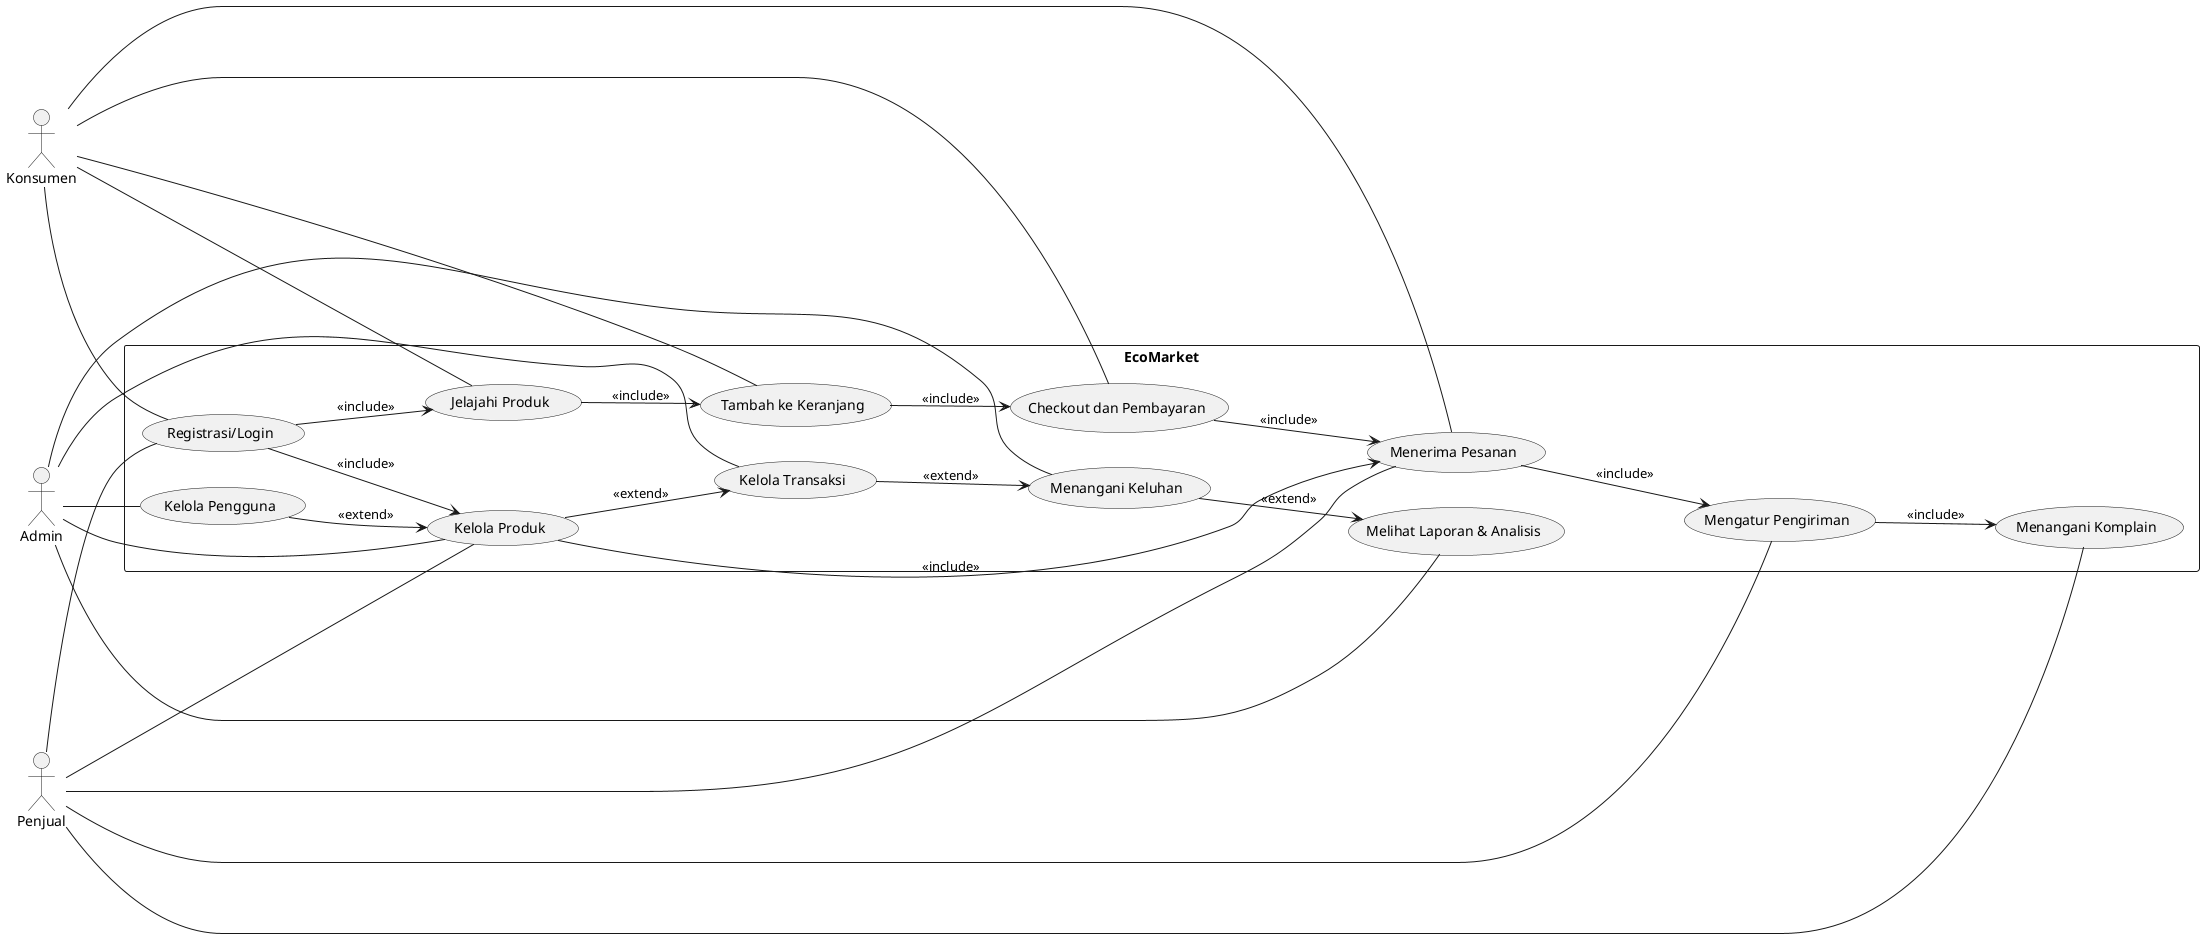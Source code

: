 @startuml
left to right direction

actor Konsumen
actor Penjual
actor Admin

rectangle EcoMarket {
  Konsumen -- (Registrasi/Login)
  Konsumen -- (Jelajahi Produk)
  Konsumen -- (Tambah ke Keranjang)
  Konsumen -- (Checkout dan Pembayaran)
  Konsumen -- (Menerima Pesanan)

  Penjual -- (Registrasi/Login)
  Penjual -- (Kelola Produk)
  Penjual -- (Menerima Pesanan)
  Penjual -- (Mengatur Pengiriman)
  Penjual -- (Menangani Komplain)

  Admin -- (Kelola Pengguna)
  Admin -- (Kelola Produk)
  Admin -- (Kelola Transaksi)
  Admin -- (Menangani Keluhan)
  Admin -- (Melihat Laporan & Analisis)
}

(Registrasi/Login) --> (Jelajahi Produk) : <<include>>
(Jelajahi Produk) --> (Tambah ke Keranjang) : <<include>>
(Tambah ke Keranjang) --> (Checkout dan Pembayaran) : <<include>>
(Checkout dan Pembayaran) --> (Menerima Pesanan) : <<include>>

(Registrasi/Login) --> (Kelola Produk) : <<include>>
(Kelola Produk) --> (Menerima Pesanan) : <<include>>
(Menerima Pesanan) --> (Mengatur Pengiriman) : <<include>>
(Mengatur Pengiriman) --> (Menangani Komplain) : <<include>>

(Kelola Pengguna) --> (Kelola Produk) : <<extend>>
(Kelola Produk) --> (Kelola Transaksi) : <<extend>>
(Kelola Transaksi) --> (Menangani Keluhan) : <<extend>>
(Menangani Keluhan) --> (Melihat Laporan & Analisis) : <<extend>>
@enduml